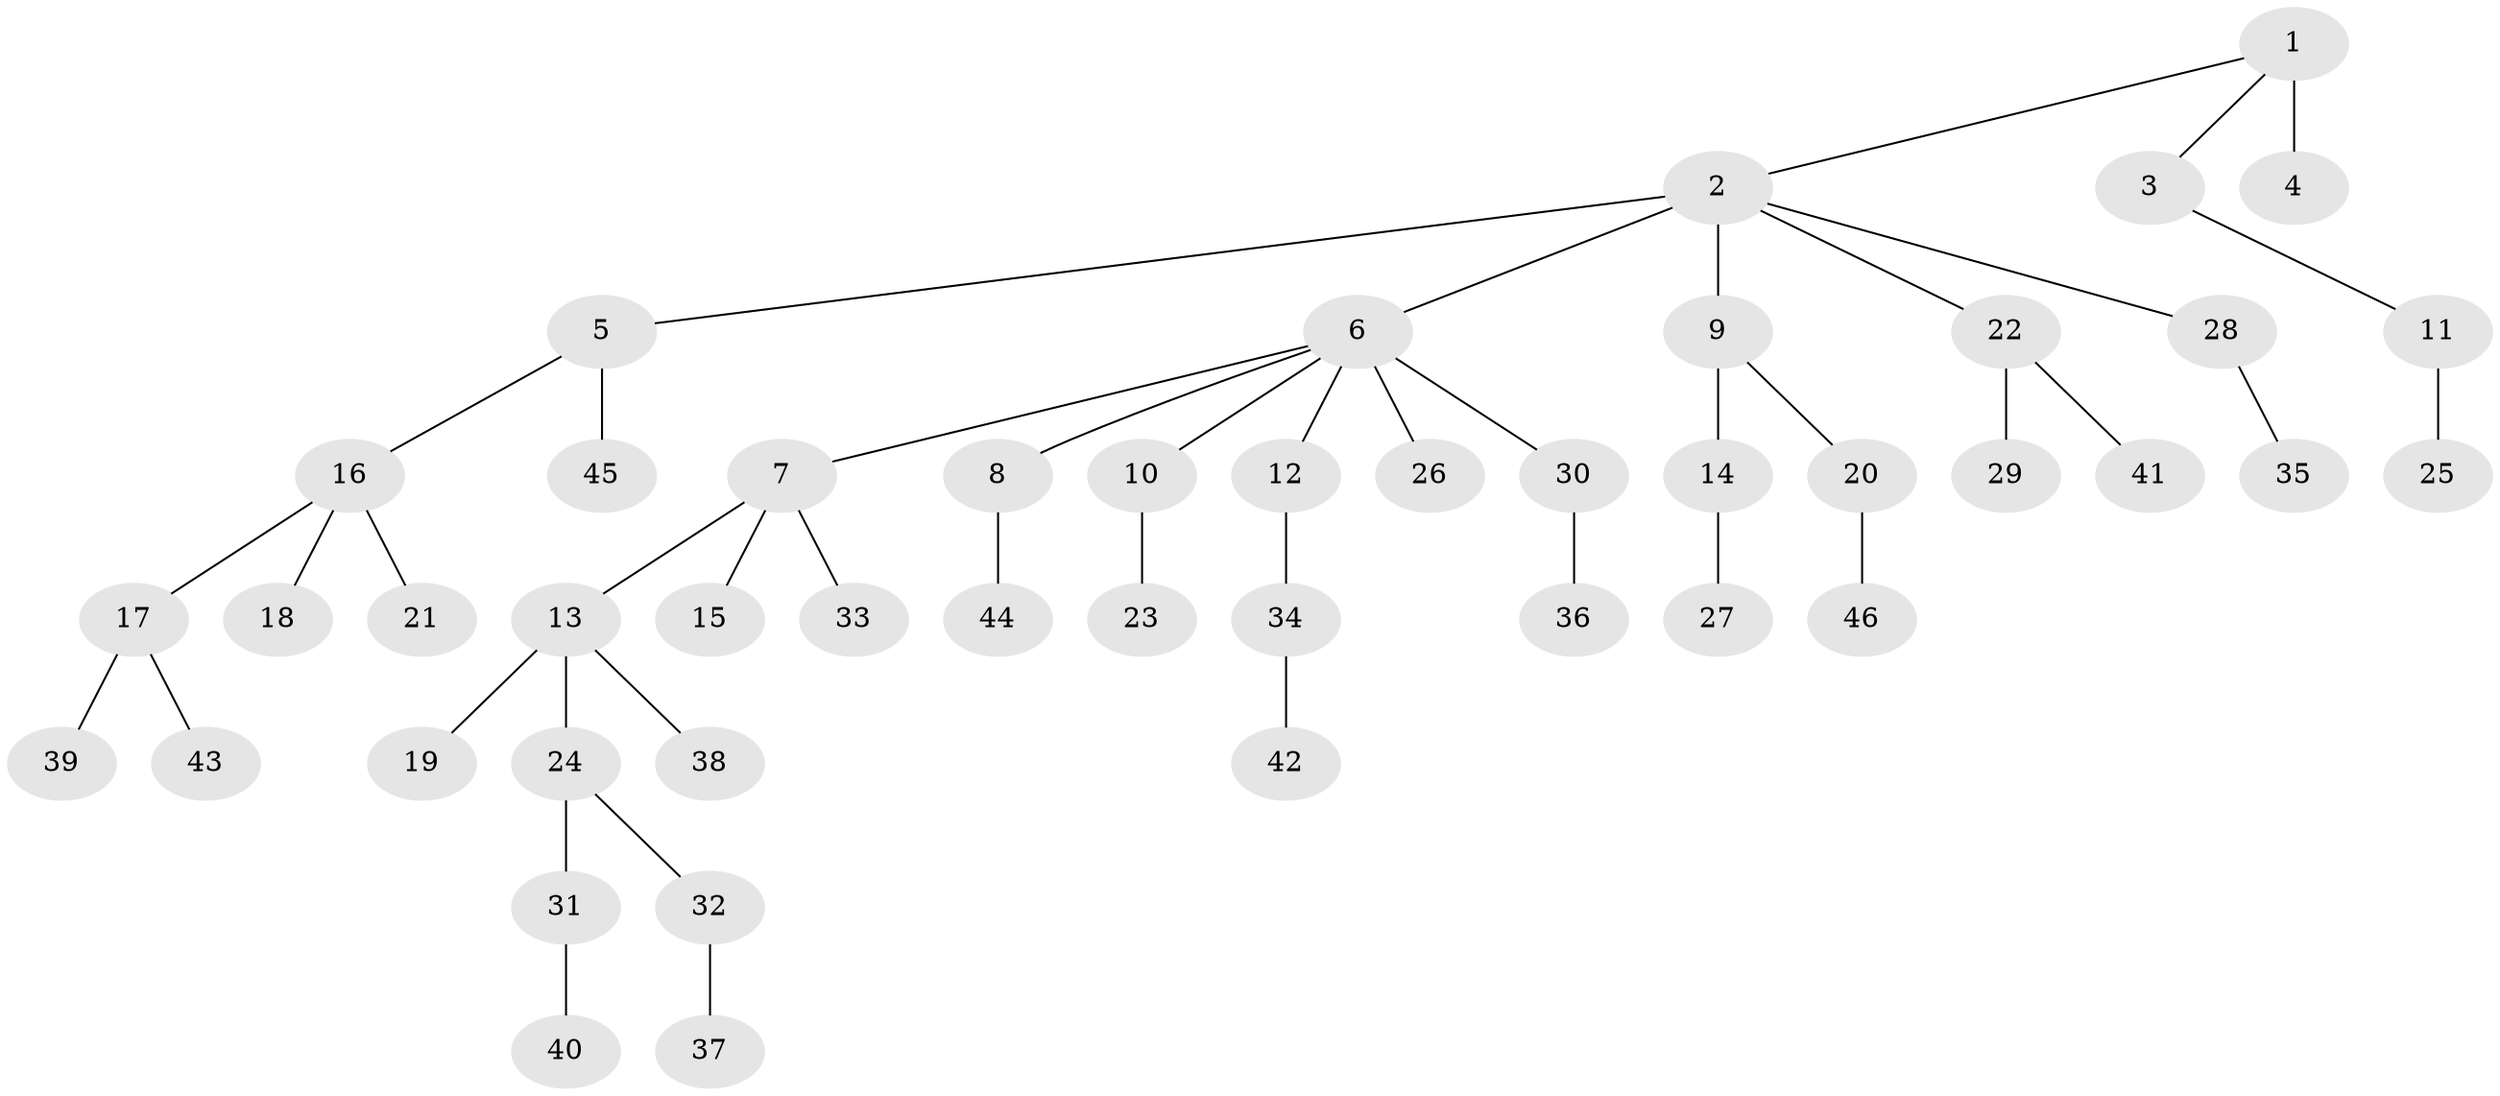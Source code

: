 // original degree distribution, {3: 0.08888888888888889, 8: 0.011111111111111112, 4: 0.05555555555555555, 6: 0.011111111111111112, 5: 0.05555555555555555, 2: 0.2777777777777778, 1: 0.5}
// Generated by graph-tools (version 1.1) at 2025/37/03/09/25 02:37:03]
// undirected, 46 vertices, 45 edges
graph export_dot {
graph [start="1"]
  node [color=gray90,style=filled];
  1;
  2;
  3;
  4;
  5;
  6;
  7;
  8;
  9;
  10;
  11;
  12;
  13;
  14;
  15;
  16;
  17;
  18;
  19;
  20;
  21;
  22;
  23;
  24;
  25;
  26;
  27;
  28;
  29;
  30;
  31;
  32;
  33;
  34;
  35;
  36;
  37;
  38;
  39;
  40;
  41;
  42;
  43;
  44;
  45;
  46;
  1 -- 2 [weight=1.0];
  1 -- 3 [weight=1.0];
  1 -- 4 [weight=3.0];
  2 -- 5 [weight=1.0];
  2 -- 6 [weight=2.0];
  2 -- 9 [weight=1.0];
  2 -- 22 [weight=1.0];
  2 -- 28 [weight=1.0];
  3 -- 11 [weight=1.0];
  5 -- 16 [weight=1.0];
  5 -- 45 [weight=1.0];
  6 -- 7 [weight=1.0];
  6 -- 8 [weight=1.0];
  6 -- 10 [weight=1.0];
  6 -- 12 [weight=1.0];
  6 -- 26 [weight=1.0];
  6 -- 30 [weight=1.0];
  7 -- 13 [weight=1.0];
  7 -- 15 [weight=1.0];
  7 -- 33 [weight=1.0];
  8 -- 44 [weight=1.0];
  9 -- 14 [weight=2.0];
  9 -- 20 [weight=1.0];
  10 -- 23 [weight=1.0];
  11 -- 25 [weight=3.0];
  12 -- 34 [weight=1.0];
  13 -- 19 [weight=1.0];
  13 -- 24 [weight=1.0];
  13 -- 38 [weight=1.0];
  14 -- 27 [weight=1.0];
  16 -- 17 [weight=1.0];
  16 -- 18 [weight=1.0];
  16 -- 21 [weight=1.0];
  17 -- 39 [weight=1.0];
  17 -- 43 [weight=1.0];
  20 -- 46 [weight=1.0];
  22 -- 29 [weight=1.0];
  22 -- 41 [weight=1.0];
  24 -- 31 [weight=3.0];
  24 -- 32 [weight=1.0];
  28 -- 35 [weight=1.0];
  30 -- 36 [weight=1.0];
  31 -- 40 [weight=1.0];
  32 -- 37 [weight=1.0];
  34 -- 42 [weight=1.0];
}
